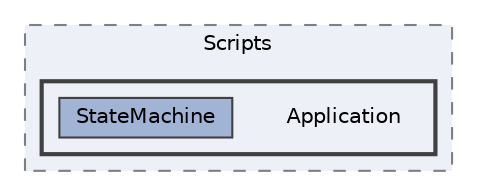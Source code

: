 digraph "Assets/_Project/Scripts/Application"
{
 // LATEX_PDF_SIZE
  bgcolor="transparent";
  edge [fontname=Helvetica,fontsize=10,labelfontname=Helvetica,labelfontsize=10];
  node [fontname=Helvetica,fontsize=10,shape=box,height=0.2,width=0.4];
  compound=true
  subgraph clusterdir_860f14a42753bbe44e0d26e0f40689a7 {
    graph [ bgcolor="#edf0f7", pencolor="grey50", label="Scripts", fontname=Helvetica,fontsize=10 style="filled,dashed", URL="dir_860f14a42753bbe44e0d26e0f40689a7.html",tooltip=""]
  subgraph clusterdir_112405811aece71a6ddb1cffe89f047f {
    graph [ bgcolor="#edf0f7", pencolor="grey25", label="", fontname=Helvetica,fontsize=10 style="filled,bold", URL="dir_112405811aece71a6ddb1cffe89f047f.html",tooltip=""]
    dir_112405811aece71a6ddb1cffe89f047f [shape=plaintext, label="Application"];
  dir_77e8e1e1c201f473868248f0c2f9a6d9 [label="StateMachine", fillcolor="#a2b4d6", color="grey25", style="filled", URL="dir_77e8e1e1c201f473868248f0c2f9a6d9.html",tooltip=""];
  }
  }
}
